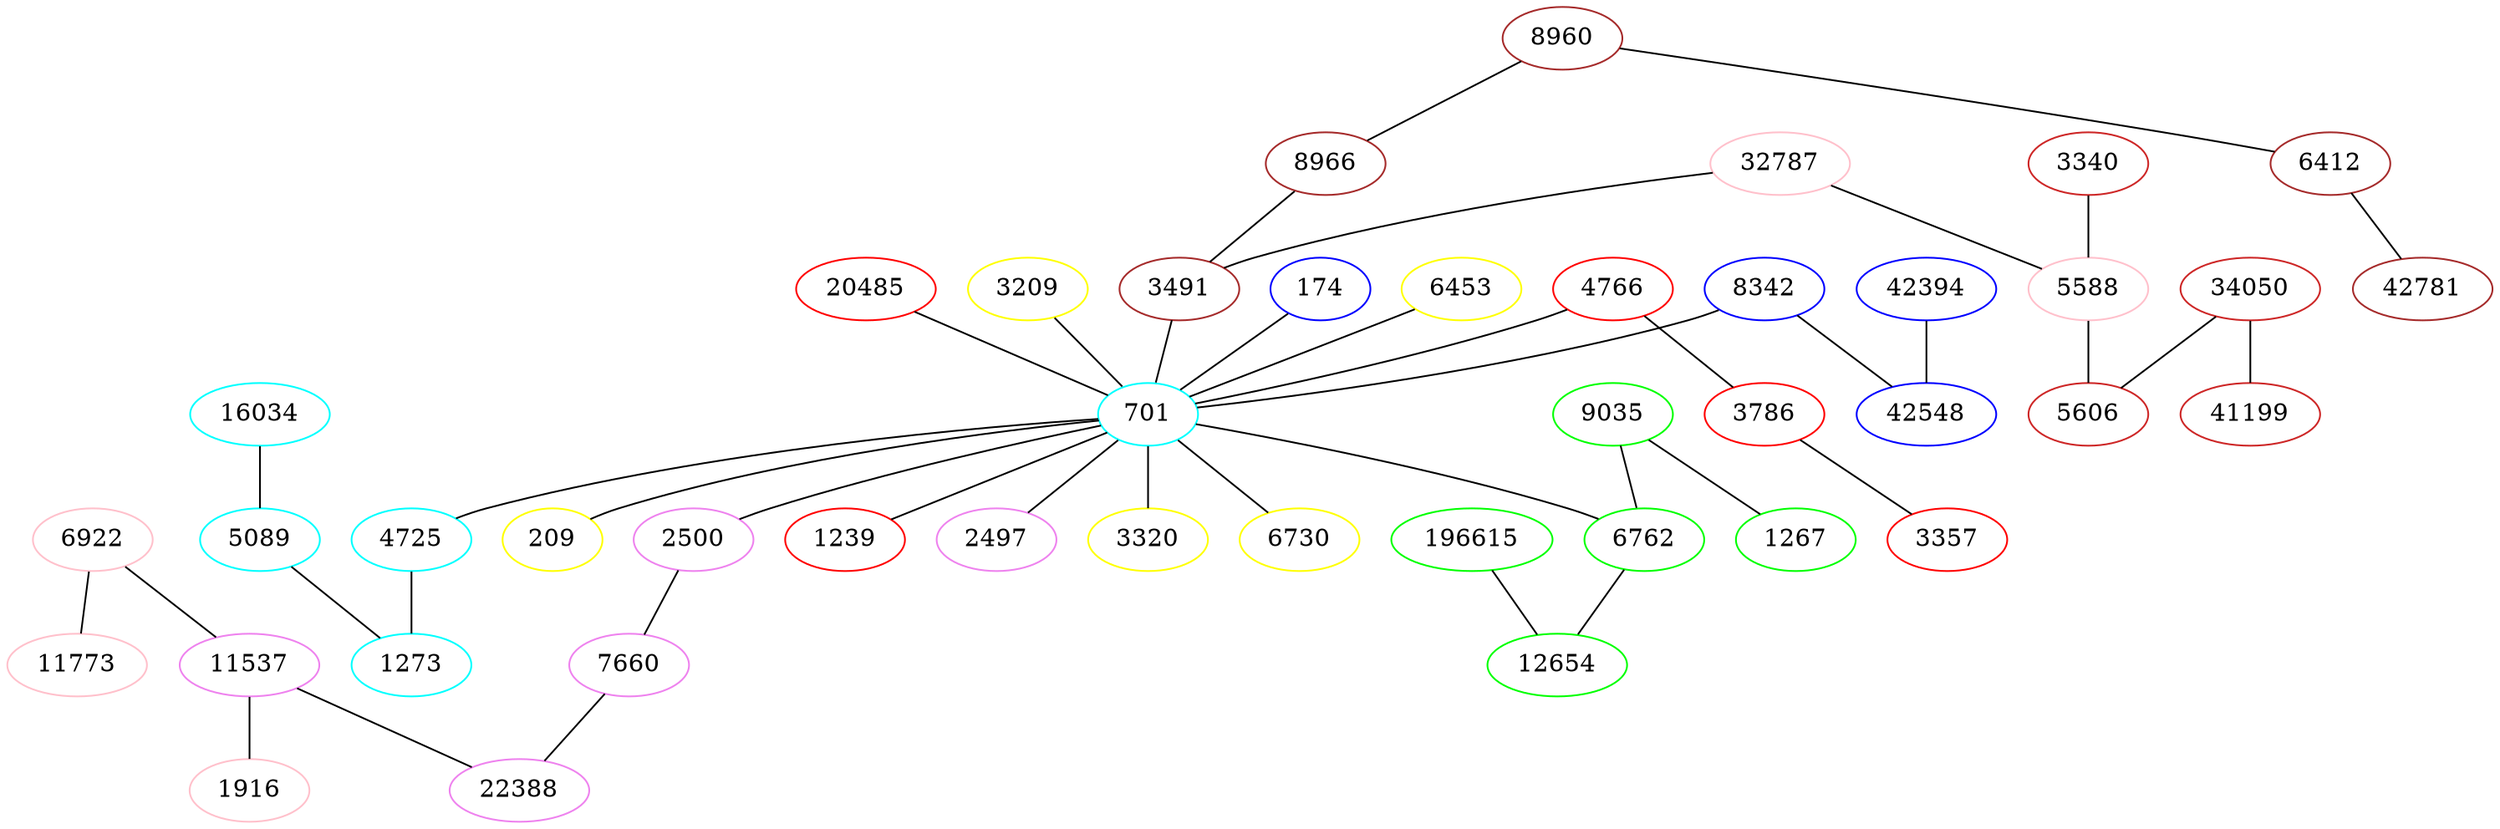 strict graph G {
8960 [color=brown];
34050 [color=firebrick3];
20485 [color=red];
8966 [color=brown];
196615 [color=green];
3209 [color=yellow];
6922 [color=pink];
6412 [color=brown];
11537 [color=violet];
32787 [color=pink];
8342 [color=blue];
42394 [color=blue];
42781 [color=brown];
4766 [color=red];
16034 [color=cyan];
3491 [color=brown];
3786 [color=red];
174 [color=blue];
3357 [color=red];
42548 [color=blue];
6453 [color=yellow];
701 [color=cyan];
2497 [color=violet];
2500 [color=violet];
3340 [color=firebrick3];
6730 [color=yellow];
9035 [color=green];
209 [color=yellow];
5588 [color=pink];
1239 [color=red];
5089 [color=cyan];
5606 [color=firebrick3];
6762 [color=green];
7660 [color=violet];
12654 [color=green];
41199 [color=firebrick3];
1267 [color=green];
22388 [color=violet];
4725 [color=cyan];
3320 [color=yellow];
1273 [color=cyan];
1916 [color=pink];
11773 [color=pink];
8960 -- 6412;
8960 -- 8966;
34050 -- 5606;
34050 -- 41199;
20485 -- 701;
8966 -- 3491;
196615 -- 12654;
3209 -- 701;
6922 -- 11537;
6922 -- 11773;
6412 -- 42781;
11537 -- 1916;
11537 -- 22388;
32787 -- 3491;
32787 -- 5588;
8342 -- 42548;
8342 -- 701;
42394 -- 42548;
4766 -- 3786;
4766 -- 701;
16034 -- 5089;
3491 -- 701;
3786 -- 3357;
174 -- 701;
6453 -- 701;
701 -- 2497;
701 -- 2500;
701 -- 6730;
701 -- 209;
701 -- 1239;
701 -- 3320;
701 -- 6762;
701 -- 4725;
2500 -- 7660;
3340 -- 5588;
9035 -- 6762;
9035 -- 1267;
5588 -- 5606;
5089 -- 1273;
6762 -- 12654;
7660 -- 22388;
4725 -- 1273;
}
